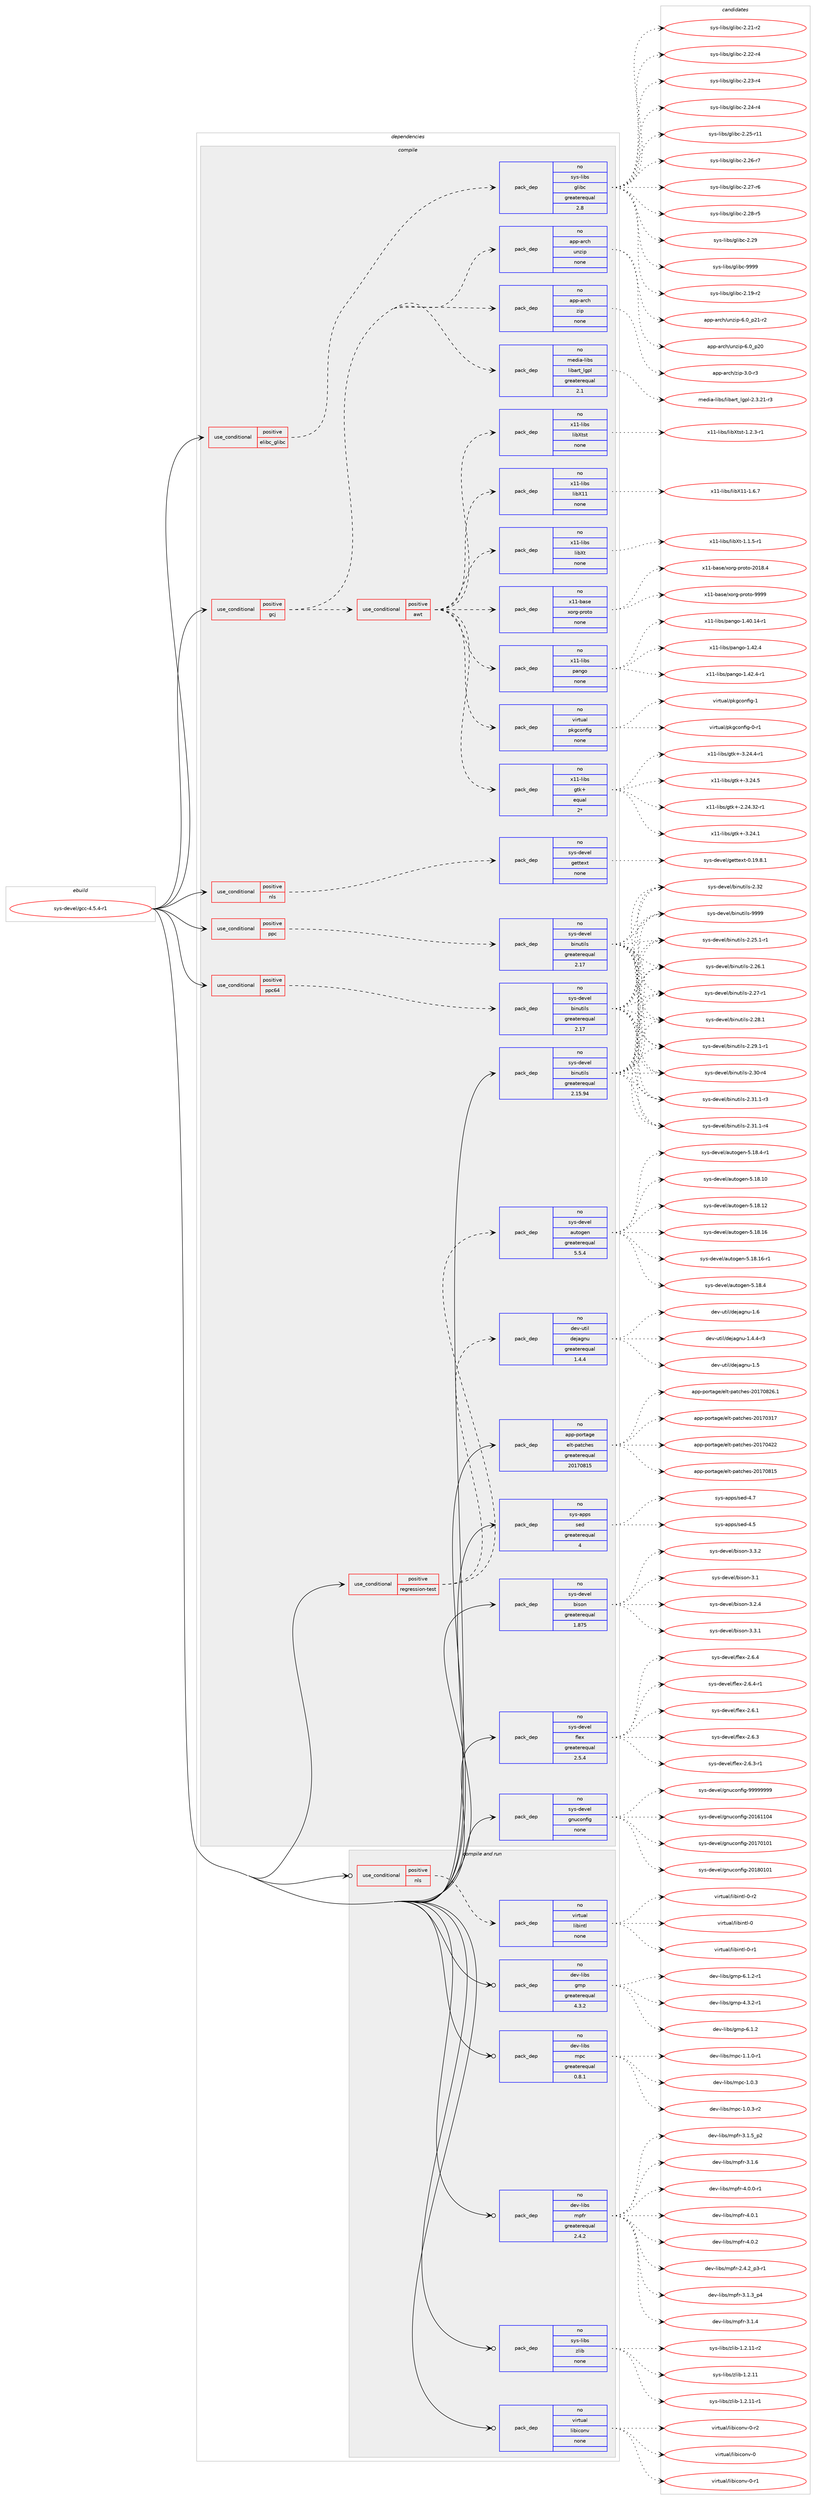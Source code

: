 digraph prolog {

# *************
# Graph options
# *************

newrank=true;
concentrate=true;
compound=true;
graph [rankdir=LR,fontname=Helvetica,fontsize=10,ranksep=1.5];#, ranksep=2.5, nodesep=0.2];
edge  [arrowhead=vee];
node  [fontname=Helvetica,fontsize=10];

# **********
# The ebuild
# **********

subgraph cluster_leftcol {
color=gray;
rank=same;
label=<<i>ebuild</i>>;
id [label="sys-devel/gcc-4.5.4-r1", color=red, width=4, href="../sys-devel/gcc-4.5.4-r1.svg"];
}

# ****************
# The dependencies
# ****************

subgraph cluster_midcol {
color=gray;
label=<<i>dependencies</i>>;
subgraph cluster_compile {
fillcolor="#eeeeee";
style=filled;
label=<<i>compile</i>>;
subgraph cond459634 {
dependency1727759 [label=<<TABLE BORDER="0" CELLBORDER="1" CELLSPACING="0" CELLPADDING="4"><TR><TD ROWSPAN="3" CELLPADDING="10">use_conditional</TD></TR><TR><TD>positive</TD></TR><TR><TD>elibc_glibc</TD></TR></TABLE>>, shape=none, color=red];
subgraph pack1239812 {
dependency1727760 [label=<<TABLE BORDER="0" CELLBORDER="1" CELLSPACING="0" CELLPADDING="4" WIDTH="220"><TR><TD ROWSPAN="6" CELLPADDING="30">pack_dep</TD></TR><TR><TD WIDTH="110">no</TD></TR><TR><TD>sys-libs</TD></TR><TR><TD>glibc</TD></TR><TR><TD>greaterequal</TD></TR><TR><TD>2.8</TD></TR></TABLE>>, shape=none, color=blue];
}
dependency1727759:e -> dependency1727760:w [weight=20,style="dashed",arrowhead="vee"];
}
id:e -> dependency1727759:w [weight=20,style="solid",arrowhead="vee"];
subgraph cond459635 {
dependency1727761 [label=<<TABLE BORDER="0" CELLBORDER="1" CELLSPACING="0" CELLPADDING="4"><TR><TD ROWSPAN="3" CELLPADDING="10">use_conditional</TD></TR><TR><TD>positive</TD></TR><TR><TD>gcj</TD></TR></TABLE>>, shape=none, color=red];
subgraph cond459636 {
dependency1727762 [label=<<TABLE BORDER="0" CELLBORDER="1" CELLSPACING="0" CELLPADDING="4"><TR><TD ROWSPAN="3" CELLPADDING="10">use_conditional</TD></TR><TR><TD>positive</TD></TR><TR><TD>awt</TD></TR></TABLE>>, shape=none, color=red];
subgraph pack1239813 {
dependency1727763 [label=<<TABLE BORDER="0" CELLBORDER="1" CELLSPACING="0" CELLPADDING="4" WIDTH="220"><TR><TD ROWSPAN="6" CELLPADDING="30">pack_dep</TD></TR><TR><TD WIDTH="110">no</TD></TR><TR><TD>x11-base</TD></TR><TR><TD>xorg-proto</TD></TR><TR><TD>none</TD></TR><TR><TD></TD></TR></TABLE>>, shape=none, color=blue];
}
dependency1727762:e -> dependency1727763:w [weight=20,style="dashed",arrowhead="vee"];
subgraph pack1239814 {
dependency1727764 [label=<<TABLE BORDER="0" CELLBORDER="1" CELLSPACING="0" CELLPADDING="4" WIDTH="220"><TR><TD ROWSPAN="6" CELLPADDING="30">pack_dep</TD></TR><TR><TD WIDTH="110">no</TD></TR><TR><TD>x11-libs</TD></TR><TR><TD>libXt</TD></TR><TR><TD>none</TD></TR><TR><TD></TD></TR></TABLE>>, shape=none, color=blue];
}
dependency1727762:e -> dependency1727764:w [weight=20,style="dashed",arrowhead="vee"];
subgraph pack1239815 {
dependency1727765 [label=<<TABLE BORDER="0" CELLBORDER="1" CELLSPACING="0" CELLPADDING="4" WIDTH="220"><TR><TD ROWSPAN="6" CELLPADDING="30">pack_dep</TD></TR><TR><TD WIDTH="110">no</TD></TR><TR><TD>x11-libs</TD></TR><TR><TD>libX11</TD></TR><TR><TD>none</TD></TR><TR><TD></TD></TR></TABLE>>, shape=none, color=blue];
}
dependency1727762:e -> dependency1727765:w [weight=20,style="dashed",arrowhead="vee"];
subgraph pack1239816 {
dependency1727766 [label=<<TABLE BORDER="0" CELLBORDER="1" CELLSPACING="0" CELLPADDING="4" WIDTH="220"><TR><TD ROWSPAN="6" CELLPADDING="30">pack_dep</TD></TR><TR><TD WIDTH="110">no</TD></TR><TR><TD>x11-libs</TD></TR><TR><TD>libXtst</TD></TR><TR><TD>none</TD></TR><TR><TD></TD></TR></TABLE>>, shape=none, color=blue];
}
dependency1727762:e -> dependency1727766:w [weight=20,style="dashed",arrowhead="vee"];
subgraph pack1239817 {
dependency1727767 [label=<<TABLE BORDER="0" CELLBORDER="1" CELLSPACING="0" CELLPADDING="4" WIDTH="220"><TR><TD ROWSPAN="6" CELLPADDING="30">pack_dep</TD></TR><TR><TD WIDTH="110">no</TD></TR><TR><TD>x11-libs</TD></TR><TR><TD>gtk+</TD></TR><TR><TD>equal</TD></TR><TR><TD>2*</TD></TR></TABLE>>, shape=none, color=blue];
}
dependency1727762:e -> dependency1727767:w [weight=20,style="dashed",arrowhead="vee"];
subgraph pack1239818 {
dependency1727768 [label=<<TABLE BORDER="0" CELLBORDER="1" CELLSPACING="0" CELLPADDING="4" WIDTH="220"><TR><TD ROWSPAN="6" CELLPADDING="30">pack_dep</TD></TR><TR><TD WIDTH="110">no</TD></TR><TR><TD>virtual</TD></TR><TR><TD>pkgconfig</TD></TR><TR><TD>none</TD></TR><TR><TD></TD></TR></TABLE>>, shape=none, color=blue];
}
dependency1727762:e -> dependency1727768:w [weight=20,style="dashed",arrowhead="vee"];
subgraph pack1239819 {
dependency1727769 [label=<<TABLE BORDER="0" CELLBORDER="1" CELLSPACING="0" CELLPADDING="4" WIDTH="220"><TR><TD ROWSPAN="6" CELLPADDING="30">pack_dep</TD></TR><TR><TD WIDTH="110">no</TD></TR><TR><TD>x11-libs</TD></TR><TR><TD>pango</TD></TR><TR><TD>none</TD></TR><TR><TD></TD></TR></TABLE>>, shape=none, color=blue];
}
dependency1727762:e -> dependency1727769:w [weight=20,style="dashed",arrowhead="vee"];
}
dependency1727761:e -> dependency1727762:w [weight=20,style="dashed",arrowhead="vee"];
subgraph pack1239820 {
dependency1727770 [label=<<TABLE BORDER="0" CELLBORDER="1" CELLSPACING="0" CELLPADDING="4" WIDTH="220"><TR><TD ROWSPAN="6" CELLPADDING="30">pack_dep</TD></TR><TR><TD WIDTH="110">no</TD></TR><TR><TD>media-libs</TD></TR><TR><TD>libart_lgpl</TD></TR><TR><TD>greaterequal</TD></TR><TR><TD>2.1</TD></TR></TABLE>>, shape=none, color=blue];
}
dependency1727761:e -> dependency1727770:w [weight=20,style="dashed",arrowhead="vee"];
subgraph pack1239821 {
dependency1727771 [label=<<TABLE BORDER="0" CELLBORDER="1" CELLSPACING="0" CELLPADDING="4" WIDTH="220"><TR><TD ROWSPAN="6" CELLPADDING="30">pack_dep</TD></TR><TR><TD WIDTH="110">no</TD></TR><TR><TD>app-arch</TD></TR><TR><TD>zip</TD></TR><TR><TD>none</TD></TR><TR><TD></TD></TR></TABLE>>, shape=none, color=blue];
}
dependency1727761:e -> dependency1727771:w [weight=20,style="dashed",arrowhead="vee"];
subgraph pack1239822 {
dependency1727772 [label=<<TABLE BORDER="0" CELLBORDER="1" CELLSPACING="0" CELLPADDING="4" WIDTH="220"><TR><TD ROWSPAN="6" CELLPADDING="30">pack_dep</TD></TR><TR><TD WIDTH="110">no</TD></TR><TR><TD>app-arch</TD></TR><TR><TD>unzip</TD></TR><TR><TD>none</TD></TR><TR><TD></TD></TR></TABLE>>, shape=none, color=blue];
}
dependency1727761:e -> dependency1727772:w [weight=20,style="dashed",arrowhead="vee"];
}
id:e -> dependency1727761:w [weight=20,style="solid",arrowhead="vee"];
subgraph cond459637 {
dependency1727773 [label=<<TABLE BORDER="0" CELLBORDER="1" CELLSPACING="0" CELLPADDING="4"><TR><TD ROWSPAN="3" CELLPADDING="10">use_conditional</TD></TR><TR><TD>positive</TD></TR><TR><TD>nls</TD></TR></TABLE>>, shape=none, color=red];
subgraph pack1239823 {
dependency1727774 [label=<<TABLE BORDER="0" CELLBORDER="1" CELLSPACING="0" CELLPADDING="4" WIDTH="220"><TR><TD ROWSPAN="6" CELLPADDING="30">pack_dep</TD></TR><TR><TD WIDTH="110">no</TD></TR><TR><TD>sys-devel</TD></TR><TR><TD>gettext</TD></TR><TR><TD>none</TD></TR><TR><TD></TD></TR></TABLE>>, shape=none, color=blue];
}
dependency1727773:e -> dependency1727774:w [weight=20,style="dashed",arrowhead="vee"];
}
id:e -> dependency1727773:w [weight=20,style="solid",arrowhead="vee"];
subgraph cond459638 {
dependency1727775 [label=<<TABLE BORDER="0" CELLBORDER="1" CELLSPACING="0" CELLPADDING="4"><TR><TD ROWSPAN="3" CELLPADDING="10">use_conditional</TD></TR><TR><TD>positive</TD></TR><TR><TD>ppc</TD></TR></TABLE>>, shape=none, color=red];
subgraph pack1239824 {
dependency1727776 [label=<<TABLE BORDER="0" CELLBORDER="1" CELLSPACING="0" CELLPADDING="4" WIDTH="220"><TR><TD ROWSPAN="6" CELLPADDING="30">pack_dep</TD></TR><TR><TD WIDTH="110">no</TD></TR><TR><TD>sys-devel</TD></TR><TR><TD>binutils</TD></TR><TR><TD>greaterequal</TD></TR><TR><TD>2.17</TD></TR></TABLE>>, shape=none, color=blue];
}
dependency1727775:e -> dependency1727776:w [weight=20,style="dashed",arrowhead="vee"];
}
id:e -> dependency1727775:w [weight=20,style="solid",arrowhead="vee"];
subgraph cond459639 {
dependency1727777 [label=<<TABLE BORDER="0" CELLBORDER="1" CELLSPACING="0" CELLPADDING="4"><TR><TD ROWSPAN="3" CELLPADDING="10">use_conditional</TD></TR><TR><TD>positive</TD></TR><TR><TD>ppc64</TD></TR></TABLE>>, shape=none, color=red];
subgraph pack1239825 {
dependency1727778 [label=<<TABLE BORDER="0" CELLBORDER="1" CELLSPACING="0" CELLPADDING="4" WIDTH="220"><TR><TD ROWSPAN="6" CELLPADDING="30">pack_dep</TD></TR><TR><TD WIDTH="110">no</TD></TR><TR><TD>sys-devel</TD></TR><TR><TD>binutils</TD></TR><TR><TD>greaterequal</TD></TR><TR><TD>2.17</TD></TR></TABLE>>, shape=none, color=blue];
}
dependency1727777:e -> dependency1727778:w [weight=20,style="dashed",arrowhead="vee"];
}
id:e -> dependency1727777:w [weight=20,style="solid",arrowhead="vee"];
subgraph cond459640 {
dependency1727779 [label=<<TABLE BORDER="0" CELLBORDER="1" CELLSPACING="0" CELLPADDING="4"><TR><TD ROWSPAN="3" CELLPADDING="10">use_conditional</TD></TR><TR><TD>positive</TD></TR><TR><TD>regression-test</TD></TR></TABLE>>, shape=none, color=red];
subgraph pack1239826 {
dependency1727780 [label=<<TABLE BORDER="0" CELLBORDER="1" CELLSPACING="0" CELLPADDING="4" WIDTH="220"><TR><TD ROWSPAN="6" CELLPADDING="30">pack_dep</TD></TR><TR><TD WIDTH="110">no</TD></TR><TR><TD>dev-util</TD></TR><TR><TD>dejagnu</TD></TR><TR><TD>greaterequal</TD></TR><TR><TD>1.4.4</TD></TR></TABLE>>, shape=none, color=blue];
}
dependency1727779:e -> dependency1727780:w [weight=20,style="dashed",arrowhead="vee"];
subgraph pack1239827 {
dependency1727781 [label=<<TABLE BORDER="0" CELLBORDER="1" CELLSPACING="0" CELLPADDING="4" WIDTH="220"><TR><TD ROWSPAN="6" CELLPADDING="30">pack_dep</TD></TR><TR><TD WIDTH="110">no</TD></TR><TR><TD>sys-devel</TD></TR><TR><TD>autogen</TD></TR><TR><TD>greaterequal</TD></TR><TR><TD>5.5.4</TD></TR></TABLE>>, shape=none, color=blue];
}
dependency1727779:e -> dependency1727781:w [weight=20,style="dashed",arrowhead="vee"];
}
id:e -> dependency1727779:w [weight=20,style="solid",arrowhead="vee"];
subgraph pack1239828 {
dependency1727782 [label=<<TABLE BORDER="0" CELLBORDER="1" CELLSPACING="0" CELLPADDING="4" WIDTH="220"><TR><TD ROWSPAN="6" CELLPADDING="30">pack_dep</TD></TR><TR><TD WIDTH="110">no</TD></TR><TR><TD>app-portage</TD></TR><TR><TD>elt-patches</TD></TR><TR><TD>greaterequal</TD></TR><TR><TD>20170815</TD></TR></TABLE>>, shape=none, color=blue];
}
id:e -> dependency1727782:w [weight=20,style="solid",arrowhead="vee"];
subgraph pack1239829 {
dependency1727783 [label=<<TABLE BORDER="0" CELLBORDER="1" CELLSPACING="0" CELLPADDING="4" WIDTH="220"><TR><TD ROWSPAN="6" CELLPADDING="30">pack_dep</TD></TR><TR><TD WIDTH="110">no</TD></TR><TR><TD>sys-apps</TD></TR><TR><TD>sed</TD></TR><TR><TD>greaterequal</TD></TR><TR><TD>4</TD></TR></TABLE>>, shape=none, color=blue];
}
id:e -> dependency1727783:w [weight=20,style="solid",arrowhead="vee"];
subgraph pack1239830 {
dependency1727784 [label=<<TABLE BORDER="0" CELLBORDER="1" CELLSPACING="0" CELLPADDING="4" WIDTH="220"><TR><TD ROWSPAN="6" CELLPADDING="30">pack_dep</TD></TR><TR><TD WIDTH="110">no</TD></TR><TR><TD>sys-devel</TD></TR><TR><TD>binutils</TD></TR><TR><TD>greaterequal</TD></TR><TR><TD>2.15.94</TD></TR></TABLE>>, shape=none, color=blue];
}
id:e -> dependency1727784:w [weight=20,style="solid",arrowhead="vee"];
subgraph pack1239831 {
dependency1727785 [label=<<TABLE BORDER="0" CELLBORDER="1" CELLSPACING="0" CELLPADDING="4" WIDTH="220"><TR><TD ROWSPAN="6" CELLPADDING="30">pack_dep</TD></TR><TR><TD WIDTH="110">no</TD></TR><TR><TD>sys-devel</TD></TR><TR><TD>bison</TD></TR><TR><TD>greaterequal</TD></TR><TR><TD>1.875</TD></TR></TABLE>>, shape=none, color=blue];
}
id:e -> dependency1727785:w [weight=20,style="solid",arrowhead="vee"];
subgraph pack1239832 {
dependency1727786 [label=<<TABLE BORDER="0" CELLBORDER="1" CELLSPACING="0" CELLPADDING="4" WIDTH="220"><TR><TD ROWSPAN="6" CELLPADDING="30">pack_dep</TD></TR><TR><TD WIDTH="110">no</TD></TR><TR><TD>sys-devel</TD></TR><TR><TD>flex</TD></TR><TR><TD>greaterequal</TD></TR><TR><TD>2.5.4</TD></TR></TABLE>>, shape=none, color=blue];
}
id:e -> dependency1727786:w [weight=20,style="solid",arrowhead="vee"];
subgraph pack1239833 {
dependency1727787 [label=<<TABLE BORDER="0" CELLBORDER="1" CELLSPACING="0" CELLPADDING="4" WIDTH="220"><TR><TD ROWSPAN="6" CELLPADDING="30">pack_dep</TD></TR><TR><TD WIDTH="110">no</TD></TR><TR><TD>sys-devel</TD></TR><TR><TD>gnuconfig</TD></TR><TR><TD>none</TD></TR><TR><TD></TD></TR></TABLE>>, shape=none, color=blue];
}
id:e -> dependency1727787:w [weight=20,style="solid",arrowhead="vee"];
}
subgraph cluster_compileandrun {
fillcolor="#eeeeee";
style=filled;
label=<<i>compile and run</i>>;
subgraph cond459641 {
dependency1727788 [label=<<TABLE BORDER="0" CELLBORDER="1" CELLSPACING="0" CELLPADDING="4"><TR><TD ROWSPAN="3" CELLPADDING="10">use_conditional</TD></TR><TR><TD>positive</TD></TR><TR><TD>nls</TD></TR></TABLE>>, shape=none, color=red];
subgraph pack1239834 {
dependency1727789 [label=<<TABLE BORDER="0" CELLBORDER="1" CELLSPACING="0" CELLPADDING="4" WIDTH="220"><TR><TD ROWSPAN="6" CELLPADDING="30">pack_dep</TD></TR><TR><TD WIDTH="110">no</TD></TR><TR><TD>virtual</TD></TR><TR><TD>libintl</TD></TR><TR><TD>none</TD></TR><TR><TD></TD></TR></TABLE>>, shape=none, color=blue];
}
dependency1727788:e -> dependency1727789:w [weight=20,style="dashed",arrowhead="vee"];
}
id:e -> dependency1727788:w [weight=20,style="solid",arrowhead="odotvee"];
subgraph pack1239835 {
dependency1727790 [label=<<TABLE BORDER="0" CELLBORDER="1" CELLSPACING="0" CELLPADDING="4" WIDTH="220"><TR><TD ROWSPAN="6" CELLPADDING="30">pack_dep</TD></TR><TR><TD WIDTH="110">no</TD></TR><TR><TD>dev-libs</TD></TR><TR><TD>gmp</TD></TR><TR><TD>greaterequal</TD></TR><TR><TD>4.3.2</TD></TR></TABLE>>, shape=none, color=blue];
}
id:e -> dependency1727790:w [weight=20,style="solid",arrowhead="odotvee"];
subgraph pack1239836 {
dependency1727791 [label=<<TABLE BORDER="0" CELLBORDER="1" CELLSPACING="0" CELLPADDING="4" WIDTH="220"><TR><TD ROWSPAN="6" CELLPADDING="30">pack_dep</TD></TR><TR><TD WIDTH="110">no</TD></TR><TR><TD>dev-libs</TD></TR><TR><TD>mpc</TD></TR><TR><TD>greaterequal</TD></TR><TR><TD>0.8.1</TD></TR></TABLE>>, shape=none, color=blue];
}
id:e -> dependency1727791:w [weight=20,style="solid",arrowhead="odotvee"];
subgraph pack1239837 {
dependency1727792 [label=<<TABLE BORDER="0" CELLBORDER="1" CELLSPACING="0" CELLPADDING="4" WIDTH="220"><TR><TD ROWSPAN="6" CELLPADDING="30">pack_dep</TD></TR><TR><TD WIDTH="110">no</TD></TR><TR><TD>dev-libs</TD></TR><TR><TD>mpfr</TD></TR><TR><TD>greaterequal</TD></TR><TR><TD>2.4.2</TD></TR></TABLE>>, shape=none, color=blue];
}
id:e -> dependency1727792:w [weight=20,style="solid",arrowhead="odotvee"];
subgraph pack1239838 {
dependency1727793 [label=<<TABLE BORDER="0" CELLBORDER="1" CELLSPACING="0" CELLPADDING="4" WIDTH="220"><TR><TD ROWSPAN="6" CELLPADDING="30">pack_dep</TD></TR><TR><TD WIDTH="110">no</TD></TR><TR><TD>sys-libs</TD></TR><TR><TD>zlib</TD></TR><TR><TD>none</TD></TR><TR><TD></TD></TR></TABLE>>, shape=none, color=blue];
}
id:e -> dependency1727793:w [weight=20,style="solid",arrowhead="odotvee"];
subgraph pack1239839 {
dependency1727794 [label=<<TABLE BORDER="0" CELLBORDER="1" CELLSPACING="0" CELLPADDING="4" WIDTH="220"><TR><TD ROWSPAN="6" CELLPADDING="30">pack_dep</TD></TR><TR><TD WIDTH="110">no</TD></TR><TR><TD>virtual</TD></TR><TR><TD>libiconv</TD></TR><TR><TD>none</TD></TR><TR><TD></TD></TR></TABLE>>, shape=none, color=blue];
}
id:e -> dependency1727794:w [weight=20,style="solid",arrowhead="odotvee"];
}
subgraph cluster_run {
fillcolor="#eeeeee";
style=filled;
label=<<i>run</i>>;
}
}

# **************
# The candidates
# **************

subgraph cluster_choices {
rank=same;
color=gray;
label=<<i>candidates</i>>;

subgraph choice1239812 {
color=black;
nodesep=1;
choice115121115451081059811547103108105989945504649574511450 [label="sys-libs/glibc-2.19-r2", color=red, width=4,href="../sys-libs/glibc-2.19-r2.svg"];
choice115121115451081059811547103108105989945504650494511450 [label="sys-libs/glibc-2.21-r2", color=red, width=4,href="../sys-libs/glibc-2.21-r2.svg"];
choice115121115451081059811547103108105989945504650504511452 [label="sys-libs/glibc-2.22-r4", color=red, width=4,href="../sys-libs/glibc-2.22-r4.svg"];
choice115121115451081059811547103108105989945504650514511452 [label="sys-libs/glibc-2.23-r4", color=red, width=4,href="../sys-libs/glibc-2.23-r4.svg"];
choice115121115451081059811547103108105989945504650524511452 [label="sys-libs/glibc-2.24-r4", color=red, width=4,href="../sys-libs/glibc-2.24-r4.svg"];
choice11512111545108105981154710310810598994550465053451144949 [label="sys-libs/glibc-2.25-r11", color=red, width=4,href="../sys-libs/glibc-2.25-r11.svg"];
choice115121115451081059811547103108105989945504650544511455 [label="sys-libs/glibc-2.26-r7", color=red, width=4,href="../sys-libs/glibc-2.26-r7.svg"];
choice115121115451081059811547103108105989945504650554511454 [label="sys-libs/glibc-2.27-r6", color=red, width=4,href="../sys-libs/glibc-2.27-r6.svg"];
choice115121115451081059811547103108105989945504650564511453 [label="sys-libs/glibc-2.28-r5", color=red, width=4,href="../sys-libs/glibc-2.28-r5.svg"];
choice11512111545108105981154710310810598994550465057 [label="sys-libs/glibc-2.29", color=red, width=4,href="../sys-libs/glibc-2.29.svg"];
choice11512111545108105981154710310810598994557575757 [label="sys-libs/glibc-9999", color=red, width=4,href="../sys-libs/glibc-9999.svg"];
dependency1727760:e -> choice115121115451081059811547103108105989945504649574511450:w [style=dotted,weight="100"];
dependency1727760:e -> choice115121115451081059811547103108105989945504650494511450:w [style=dotted,weight="100"];
dependency1727760:e -> choice115121115451081059811547103108105989945504650504511452:w [style=dotted,weight="100"];
dependency1727760:e -> choice115121115451081059811547103108105989945504650514511452:w [style=dotted,weight="100"];
dependency1727760:e -> choice115121115451081059811547103108105989945504650524511452:w [style=dotted,weight="100"];
dependency1727760:e -> choice11512111545108105981154710310810598994550465053451144949:w [style=dotted,weight="100"];
dependency1727760:e -> choice115121115451081059811547103108105989945504650544511455:w [style=dotted,weight="100"];
dependency1727760:e -> choice115121115451081059811547103108105989945504650554511454:w [style=dotted,weight="100"];
dependency1727760:e -> choice115121115451081059811547103108105989945504650564511453:w [style=dotted,weight="100"];
dependency1727760:e -> choice11512111545108105981154710310810598994550465057:w [style=dotted,weight="100"];
dependency1727760:e -> choice11512111545108105981154710310810598994557575757:w [style=dotted,weight="100"];
}
subgraph choice1239813 {
color=black;
nodesep=1;
choice1204949459897115101471201111141034511211411111611145504849564652 [label="x11-base/xorg-proto-2018.4", color=red, width=4,href="../x11-base/xorg-proto-2018.4.svg"];
choice120494945989711510147120111114103451121141111161114557575757 [label="x11-base/xorg-proto-9999", color=red, width=4,href="../x11-base/xorg-proto-9999.svg"];
dependency1727763:e -> choice1204949459897115101471201111141034511211411111611145504849564652:w [style=dotted,weight="100"];
dependency1727763:e -> choice120494945989711510147120111114103451121141111161114557575757:w [style=dotted,weight="100"];
}
subgraph choice1239814 {
color=black;
nodesep=1;
choice120494945108105981154710810598881164549464946534511449 [label="x11-libs/libXt-1.1.5-r1", color=red, width=4,href="../x11-libs/libXt-1.1.5-r1.svg"];
dependency1727764:e -> choice120494945108105981154710810598881164549464946534511449:w [style=dotted,weight="100"];
}
subgraph choice1239815 {
color=black;
nodesep=1;
choice120494945108105981154710810598884949454946544655 [label="x11-libs/libX11-1.6.7", color=red, width=4,href="../x11-libs/libX11-1.6.7.svg"];
dependency1727765:e -> choice120494945108105981154710810598884949454946544655:w [style=dotted,weight="100"];
}
subgraph choice1239816 {
color=black;
nodesep=1;
choice120494945108105981154710810598881161151164549465046514511449 [label="x11-libs/libXtst-1.2.3-r1", color=red, width=4,href="../x11-libs/libXtst-1.2.3-r1.svg"];
dependency1727766:e -> choice120494945108105981154710810598881161151164549465046514511449:w [style=dotted,weight="100"];
}
subgraph choice1239817 {
color=black;
nodesep=1;
choice12049494510810598115471031161074345504650524651504511449 [label="x11-libs/gtk+-2.24.32-r1", color=red, width=4,href="../x11-libs/gtk+-2.24.32-r1.svg"];
choice12049494510810598115471031161074345514650524649 [label="x11-libs/gtk+-3.24.1", color=red, width=4,href="../x11-libs/gtk+-3.24.1.svg"];
choice120494945108105981154710311610743455146505246524511449 [label="x11-libs/gtk+-3.24.4-r1", color=red, width=4,href="../x11-libs/gtk+-3.24.4-r1.svg"];
choice12049494510810598115471031161074345514650524653 [label="x11-libs/gtk+-3.24.5", color=red, width=4,href="../x11-libs/gtk+-3.24.5.svg"];
dependency1727767:e -> choice12049494510810598115471031161074345504650524651504511449:w [style=dotted,weight="100"];
dependency1727767:e -> choice12049494510810598115471031161074345514650524649:w [style=dotted,weight="100"];
dependency1727767:e -> choice120494945108105981154710311610743455146505246524511449:w [style=dotted,weight="100"];
dependency1727767:e -> choice12049494510810598115471031161074345514650524653:w [style=dotted,weight="100"];
}
subgraph choice1239818 {
color=black;
nodesep=1;
choice11810511411611797108471121071039911111010210510345484511449 [label="virtual/pkgconfig-0-r1", color=red, width=4,href="../virtual/pkgconfig-0-r1.svg"];
choice1181051141161179710847112107103991111101021051034549 [label="virtual/pkgconfig-1", color=red, width=4,href="../virtual/pkgconfig-1.svg"];
dependency1727768:e -> choice11810511411611797108471121071039911111010210510345484511449:w [style=dotted,weight="100"];
dependency1727768:e -> choice1181051141161179710847112107103991111101021051034549:w [style=dotted,weight="100"];
}
subgraph choice1239819 {
color=black;
nodesep=1;
choice12049494510810598115471129711010311145494652484649524511449 [label="x11-libs/pango-1.40.14-r1", color=red, width=4,href="../x11-libs/pango-1.40.14-r1.svg"];
choice12049494510810598115471129711010311145494652504652 [label="x11-libs/pango-1.42.4", color=red, width=4,href="../x11-libs/pango-1.42.4.svg"];
choice120494945108105981154711297110103111454946525046524511449 [label="x11-libs/pango-1.42.4-r1", color=red, width=4,href="../x11-libs/pango-1.42.4-r1.svg"];
dependency1727769:e -> choice12049494510810598115471129711010311145494652484649524511449:w [style=dotted,weight="100"];
dependency1727769:e -> choice12049494510810598115471129711010311145494652504652:w [style=dotted,weight="100"];
dependency1727769:e -> choice120494945108105981154711297110103111454946525046524511449:w [style=dotted,weight="100"];
}
subgraph choice1239820 {
color=black;
nodesep=1;
choice10910110010597451081059811547108105989711411695108103112108455046514650494511451 [label="media-libs/libart_lgpl-2.3.21-r3", color=red, width=4,href="../media-libs/libart_lgpl-2.3.21-r3.svg"];
dependency1727770:e -> choice10910110010597451081059811547108105989711411695108103112108455046514650494511451:w [style=dotted,weight="100"];
}
subgraph choice1239821 {
color=black;
nodesep=1;
choice9711211245971149910447122105112455146484511451 [label="app-arch/zip-3.0-r3", color=red, width=4,href="../app-arch/zip-3.0-r3.svg"];
dependency1727771:e -> choice9711211245971149910447122105112455146484511451:w [style=dotted,weight="100"];
}
subgraph choice1239822 {
color=black;
nodesep=1;
choice971121124597114991044711711012210511245544648951125048 [label="app-arch/unzip-6.0_p20", color=red, width=4,href="../app-arch/unzip-6.0_p20.svg"];
choice9711211245971149910447117110122105112455446489511250494511450 [label="app-arch/unzip-6.0_p21-r2", color=red, width=4,href="../app-arch/unzip-6.0_p21-r2.svg"];
dependency1727772:e -> choice971121124597114991044711711012210511245544648951125048:w [style=dotted,weight="100"];
dependency1727772:e -> choice9711211245971149910447117110122105112455446489511250494511450:w [style=dotted,weight="100"];
}
subgraph choice1239823 {
color=black;
nodesep=1;
choice1151211154510010111810110847103101116116101120116454846495746564649 [label="sys-devel/gettext-0.19.8.1", color=red, width=4,href="../sys-devel/gettext-0.19.8.1.svg"];
dependency1727774:e -> choice1151211154510010111810110847103101116116101120116454846495746564649:w [style=dotted,weight="100"];
}
subgraph choice1239824 {
color=black;
nodesep=1;
choice115121115451001011181011084798105110117116105108115455046505346494511449 [label="sys-devel/binutils-2.25.1-r1", color=red, width=4,href="../sys-devel/binutils-2.25.1-r1.svg"];
choice11512111545100101118101108479810511011711610510811545504650544649 [label="sys-devel/binutils-2.26.1", color=red, width=4,href="../sys-devel/binutils-2.26.1.svg"];
choice11512111545100101118101108479810511011711610510811545504650554511449 [label="sys-devel/binutils-2.27-r1", color=red, width=4,href="../sys-devel/binutils-2.27-r1.svg"];
choice11512111545100101118101108479810511011711610510811545504650564649 [label="sys-devel/binutils-2.28.1", color=red, width=4,href="../sys-devel/binutils-2.28.1.svg"];
choice115121115451001011181011084798105110117116105108115455046505746494511449 [label="sys-devel/binutils-2.29.1-r1", color=red, width=4,href="../sys-devel/binutils-2.29.1-r1.svg"];
choice11512111545100101118101108479810511011711610510811545504651484511452 [label="sys-devel/binutils-2.30-r4", color=red, width=4,href="../sys-devel/binutils-2.30-r4.svg"];
choice115121115451001011181011084798105110117116105108115455046514946494511451 [label="sys-devel/binutils-2.31.1-r3", color=red, width=4,href="../sys-devel/binutils-2.31.1-r3.svg"];
choice115121115451001011181011084798105110117116105108115455046514946494511452 [label="sys-devel/binutils-2.31.1-r4", color=red, width=4,href="../sys-devel/binutils-2.31.1-r4.svg"];
choice1151211154510010111810110847981051101171161051081154550465150 [label="sys-devel/binutils-2.32", color=red, width=4,href="../sys-devel/binutils-2.32.svg"];
choice1151211154510010111810110847981051101171161051081154557575757 [label="sys-devel/binutils-9999", color=red, width=4,href="../sys-devel/binutils-9999.svg"];
dependency1727776:e -> choice115121115451001011181011084798105110117116105108115455046505346494511449:w [style=dotted,weight="100"];
dependency1727776:e -> choice11512111545100101118101108479810511011711610510811545504650544649:w [style=dotted,weight="100"];
dependency1727776:e -> choice11512111545100101118101108479810511011711610510811545504650554511449:w [style=dotted,weight="100"];
dependency1727776:e -> choice11512111545100101118101108479810511011711610510811545504650564649:w [style=dotted,weight="100"];
dependency1727776:e -> choice115121115451001011181011084798105110117116105108115455046505746494511449:w [style=dotted,weight="100"];
dependency1727776:e -> choice11512111545100101118101108479810511011711610510811545504651484511452:w [style=dotted,weight="100"];
dependency1727776:e -> choice115121115451001011181011084798105110117116105108115455046514946494511451:w [style=dotted,weight="100"];
dependency1727776:e -> choice115121115451001011181011084798105110117116105108115455046514946494511452:w [style=dotted,weight="100"];
dependency1727776:e -> choice1151211154510010111810110847981051101171161051081154550465150:w [style=dotted,weight="100"];
dependency1727776:e -> choice1151211154510010111810110847981051101171161051081154557575757:w [style=dotted,weight="100"];
}
subgraph choice1239825 {
color=black;
nodesep=1;
choice115121115451001011181011084798105110117116105108115455046505346494511449 [label="sys-devel/binutils-2.25.1-r1", color=red, width=4,href="../sys-devel/binutils-2.25.1-r1.svg"];
choice11512111545100101118101108479810511011711610510811545504650544649 [label="sys-devel/binutils-2.26.1", color=red, width=4,href="../sys-devel/binutils-2.26.1.svg"];
choice11512111545100101118101108479810511011711610510811545504650554511449 [label="sys-devel/binutils-2.27-r1", color=red, width=4,href="../sys-devel/binutils-2.27-r1.svg"];
choice11512111545100101118101108479810511011711610510811545504650564649 [label="sys-devel/binutils-2.28.1", color=red, width=4,href="../sys-devel/binutils-2.28.1.svg"];
choice115121115451001011181011084798105110117116105108115455046505746494511449 [label="sys-devel/binutils-2.29.1-r1", color=red, width=4,href="../sys-devel/binutils-2.29.1-r1.svg"];
choice11512111545100101118101108479810511011711610510811545504651484511452 [label="sys-devel/binutils-2.30-r4", color=red, width=4,href="../sys-devel/binutils-2.30-r4.svg"];
choice115121115451001011181011084798105110117116105108115455046514946494511451 [label="sys-devel/binutils-2.31.1-r3", color=red, width=4,href="../sys-devel/binutils-2.31.1-r3.svg"];
choice115121115451001011181011084798105110117116105108115455046514946494511452 [label="sys-devel/binutils-2.31.1-r4", color=red, width=4,href="../sys-devel/binutils-2.31.1-r4.svg"];
choice1151211154510010111810110847981051101171161051081154550465150 [label="sys-devel/binutils-2.32", color=red, width=4,href="../sys-devel/binutils-2.32.svg"];
choice1151211154510010111810110847981051101171161051081154557575757 [label="sys-devel/binutils-9999", color=red, width=4,href="../sys-devel/binutils-9999.svg"];
dependency1727778:e -> choice115121115451001011181011084798105110117116105108115455046505346494511449:w [style=dotted,weight="100"];
dependency1727778:e -> choice11512111545100101118101108479810511011711610510811545504650544649:w [style=dotted,weight="100"];
dependency1727778:e -> choice11512111545100101118101108479810511011711610510811545504650554511449:w [style=dotted,weight="100"];
dependency1727778:e -> choice11512111545100101118101108479810511011711610510811545504650564649:w [style=dotted,weight="100"];
dependency1727778:e -> choice115121115451001011181011084798105110117116105108115455046505746494511449:w [style=dotted,weight="100"];
dependency1727778:e -> choice11512111545100101118101108479810511011711610510811545504651484511452:w [style=dotted,weight="100"];
dependency1727778:e -> choice115121115451001011181011084798105110117116105108115455046514946494511451:w [style=dotted,weight="100"];
dependency1727778:e -> choice115121115451001011181011084798105110117116105108115455046514946494511452:w [style=dotted,weight="100"];
dependency1727778:e -> choice1151211154510010111810110847981051101171161051081154550465150:w [style=dotted,weight="100"];
dependency1727778:e -> choice1151211154510010111810110847981051101171161051081154557575757:w [style=dotted,weight="100"];
}
subgraph choice1239826 {
color=black;
nodesep=1;
choice1001011184511711610510847100101106971031101174549465246524511451 [label="dev-util/dejagnu-1.4.4-r3", color=red, width=4,href="../dev-util/dejagnu-1.4.4-r3.svg"];
choice10010111845117116105108471001011069710311011745494653 [label="dev-util/dejagnu-1.5", color=red, width=4,href="../dev-util/dejagnu-1.5.svg"];
choice10010111845117116105108471001011069710311011745494654 [label="dev-util/dejagnu-1.6", color=red, width=4,href="../dev-util/dejagnu-1.6.svg"];
dependency1727780:e -> choice1001011184511711610510847100101106971031101174549465246524511451:w [style=dotted,weight="100"];
dependency1727780:e -> choice10010111845117116105108471001011069710311011745494653:w [style=dotted,weight="100"];
dependency1727780:e -> choice10010111845117116105108471001011069710311011745494654:w [style=dotted,weight="100"];
}
subgraph choice1239827 {
color=black;
nodesep=1;
choice1151211154510010111810110847971171161111031011104553464956464948 [label="sys-devel/autogen-5.18.10", color=red, width=4,href="../sys-devel/autogen-5.18.10.svg"];
choice1151211154510010111810110847971171161111031011104553464956464950 [label="sys-devel/autogen-5.18.12", color=red, width=4,href="../sys-devel/autogen-5.18.12.svg"];
choice1151211154510010111810110847971171161111031011104553464956464954 [label="sys-devel/autogen-5.18.16", color=red, width=4,href="../sys-devel/autogen-5.18.16.svg"];
choice11512111545100101118101108479711711611110310111045534649564649544511449 [label="sys-devel/autogen-5.18.16-r1", color=red, width=4,href="../sys-devel/autogen-5.18.16-r1.svg"];
choice11512111545100101118101108479711711611110310111045534649564652 [label="sys-devel/autogen-5.18.4", color=red, width=4,href="../sys-devel/autogen-5.18.4.svg"];
choice115121115451001011181011084797117116111103101110455346495646524511449 [label="sys-devel/autogen-5.18.4-r1", color=red, width=4,href="../sys-devel/autogen-5.18.4-r1.svg"];
dependency1727781:e -> choice1151211154510010111810110847971171161111031011104553464956464948:w [style=dotted,weight="100"];
dependency1727781:e -> choice1151211154510010111810110847971171161111031011104553464956464950:w [style=dotted,weight="100"];
dependency1727781:e -> choice1151211154510010111810110847971171161111031011104553464956464954:w [style=dotted,weight="100"];
dependency1727781:e -> choice11512111545100101118101108479711711611110310111045534649564649544511449:w [style=dotted,weight="100"];
dependency1727781:e -> choice11512111545100101118101108479711711611110310111045534649564652:w [style=dotted,weight="100"];
dependency1727781:e -> choice115121115451001011181011084797117116111103101110455346495646524511449:w [style=dotted,weight="100"];
}
subgraph choice1239828 {
color=black;
nodesep=1;
choice97112112451121111141169710310147101108116451129711699104101115455048495548514955 [label="app-portage/elt-patches-20170317", color=red, width=4,href="../app-portage/elt-patches-20170317.svg"];
choice97112112451121111141169710310147101108116451129711699104101115455048495548525050 [label="app-portage/elt-patches-20170422", color=red, width=4,href="../app-portage/elt-patches-20170422.svg"];
choice97112112451121111141169710310147101108116451129711699104101115455048495548564953 [label="app-portage/elt-patches-20170815", color=red, width=4,href="../app-portage/elt-patches-20170815.svg"];
choice971121124511211111411697103101471011081164511297116991041011154550484955485650544649 [label="app-portage/elt-patches-20170826.1", color=red, width=4,href="../app-portage/elt-patches-20170826.1.svg"];
dependency1727782:e -> choice97112112451121111141169710310147101108116451129711699104101115455048495548514955:w [style=dotted,weight="100"];
dependency1727782:e -> choice97112112451121111141169710310147101108116451129711699104101115455048495548525050:w [style=dotted,weight="100"];
dependency1727782:e -> choice97112112451121111141169710310147101108116451129711699104101115455048495548564953:w [style=dotted,weight="100"];
dependency1727782:e -> choice971121124511211111411697103101471011081164511297116991041011154550484955485650544649:w [style=dotted,weight="100"];
}
subgraph choice1239829 {
color=black;
nodesep=1;
choice11512111545971121121154711510110045524653 [label="sys-apps/sed-4.5", color=red, width=4,href="../sys-apps/sed-4.5.svg"];
choice11512111545971121121154711510110045524655 [label="sys-apps/sed-4.7", color=red, width=4,href="../sys-apps/sed-4.7.svg"];
dependency1727783:e -> choice11512111545971121121154711510110045524653:w [style=dotted,weight="100"];
dependency1727783:e -> choice11512111545971121121154711510110045524655:w [style=dotted,weight="100"];
}
subgraph choice1239830 {
color=black;
nodesep=1;
choice115121115451001011181011084798105110117116105108115455046505346494511449 [label="sys-devel/binutils-2.25.1-r1", color=red, width=4,href="../sys-devel/binutils-2.25.1-r1.svg"];
choice11512111545100101118101108479810511011711610510811545504650544649 [label="sys-devel/binutils-2.26.1", color=red, width=4,href="../sys-devel/binutils-2.26.1.svg"];
choice11512111545100101118101108479810511011711610510811545504650554511449 [label="sys-devel/binutils-2.27-r1", color=red, width=4,href="../sys-devel/binutils-2.27-r1.svg"];
choice11512111545100101118101108479810511011711610510811545504650564649 [label="sys-devel/binutils-2.28.1", color=red, width=4,href="../sys-devel/binutils-2.28.1.svg"];
choice115121115451001011181011084798105110117116105108115455046505746494511449 [label="sys-devel/binutils-2.29.1-r1", color=red, width=4,href="../sys-devel/binutils-2.29.1-r1.svg"];
choice11512111545100101118101108479810511011711610510811545504651484511452 [label="sys-devel/binutils-2.30-r4", color=red, width=4,href="../sys-devel/binutils-2.30-r4.svg"];
choice115121115451001011181011084798105110117116105108115455046514946494511451 [label="sys-devel/binutils-2.31.1-r3", color=red, width=4,href="../sys-devel/binutils-2.31.1-r3.svg"];
choice115121115451001011181011084798105110117116105108115455046514946494511452 [label="sys-devel/binutils-2.31.1-r4", color=red, width=4,href="../sys-devel/binutils-2.31.1-r4.svg"];
choice1151211154510010111810110847981051101171161051081154550465150 [label="sys-devel/binutils-2.32", color=red, width=4,href="../sys-devel/binutils-2.32.svg"];
choice1151211154510010111810110847981051101171161051081154557575757 [label="sys-devel/binutils-9999", color=red, width=4,href="../sys-devel/binutils-9999.svg"];
dependency1727784:e -> choice115121115451001011181011084798105110117116105108115455046505346494511449:w [style=dotted,weight="100"];
dependency1727784:e -> choice11512111545100101118101108479810511011711610510811545504650544649:w [style=dotted,weight="100"];
dependency1727784:e -> choice11512111545100101118101108479810511011711610510811545504650554511449:w [style=dotted,weight="100"];
dependency1727784:e -> choice11512111545100101118101108479810511011711610510811545504650564649:w [style=dotted,weight="100"];
dependency1727784:e -> choice115121115451001011181011084798105110117116105108115455046505746494511449:w [style=dotted,weight="100"];
dependency1727784:e -> choice11512111545100101118101108479810511011711610510811545504651484511452:w [style=dotted,weight="100"];
dependency1727784:e -> choice115121115451001011181011084798105110117116105108115455046514946494511451:w [style=dotted,weight="100"];
dependency1727784:e -> choice115121115451001011181011084798105110117116105108115455046514946494511452:w [style=dotted,weight="100"];
dependency1727784:e -> choice1151211154510010111810110847981051101171161051081154550465150:w [style=dotted,weight="100"];
dependency1727784:e -> choice1151211154510010111810110847981051101171161051081154557575757:w [style=dotted,weight="100"];
}
subgraph choice1239831 {
color=black;
nodesep=1;
choice11512111545100101118101108479810511511111045514649 [label="sys-devel/bison-3.1", color=red, width=4,href="../sys-devel/bison-3.1.svg"];
choice115121115451001011181011084798105115111110455146504652 [label="sys-devel/bison-3.2.4", color=red, width=4,href="../sys-devel/bison-3.2.4.svg"];
choice115121115451001011181011084798105115111110455146514649 [label="sys-devel/bison-3.3.1", color=red, width=4,href="../sys-devel/bison-3.3.1.svg"];
choice115121115451001011181011084798105115111110455146514650 [label="sys-devel/bison-3.3.2", color=red, width=4,href="../sys-devel/bison-3.3.2.svg"];
dependency1727785:e -> choice11512111545100101118101108479810511511111045514649:w [style=dotted,weight="100"];
dependency1727785:e -> choice115121115451001011181011084798105115111110455146504652:w [style=dotted,weight="100"];
dependency1727785:e -> choice115121115451001011181011084798105115111110455146514649:w [style=dotted,weight="100"];
dependency1727785:e -> choice115121115451001011181011084798105115111110455146514650:w [style=dotted,weight="100"];
}
subgraph choice1239832 {
color=black;
nodesep=1;
choice1151211154510010111810110847102108101120455046544649 [label="sys-devel/flex-2.6.1", color=red, width=4,href="../sys-devel/flex-2.6.1.svg"];
choice1151211154510010111810110847102108101120455046544651 [label="sys-devel/flex-2.6.3", color=red, width=4,href="../sys-devel/flex-2.6.3.svg"];
choice11512111545100101118101108471021081011204550465446514511449 [label="sys-devel/flex-2.6.3-r1", color=red, width=4,href="../sys-devel/flex-2.6.3-r1.svg"];
choice1151211154510010111810110847102108101120455046544652 [label="sys-devel/flex-2.6.4", color=red, width=4,href="../sys-devel/flex-2.6.4.svg"];
choice11512111545100101118101108471021081011204550465446524511449 [label="sys-devel/flex-2.6.4-r1", color=red, width=4,href="../sys-devel/flex-2.6.4-r1.svg"];
dependency1727786:e -> choice1151211154510010111810110847102108101120455046544649:w [style=dotted,weight="100"];
dependency1727786:e -> choice1151211154510010111810110847102108101120455046544651:w [style=dotted,weight="100"];
dependency1727786:e -> choice11512111545100101118101108471021081011204550465446514511449:w [style=dotted,weight="100"];
dependency1727786:e -> choice1151211154510010111810110847102108101120455046544652:w [style=dotted,weight="100"];
dependency1727786:e -> choice11512111545100101118101108471021081011204550465446524511449:w [style=dotted,weight="100"];
}
subgraph choice1239833 {
color=black;
nodesep=1;
choice115121115451001011181011084710311011799111110102105103455048495449494852 [label="sys-devel/gnuconfig-20161104", color=red, width=4,href="../sys-devel/gnuconfig-20161104.svg"];
choice115121115451001011181011084710311011799111110102105103455048495548494849 [label="sys-devel/gnuconfig-20170101", color=red, width=4,href="../sys-devel/gnuconfig-20170101.svg"];
choice115121115451001011181011084710311011799111110102105103455048495648494849 [label="sys-devel/gnuconfig-20180101", color=red, width=4,href="../sys-devel/gnuconfig-20180101.svg"];
choice115121115451001011181011084710311011799111110102105103455757575757575757 [label="sys-devel/gnuconfig-99999999", color=red, width=4,href="../sys-devel/gnuconfig-99999999.svg"];
dependency1727787:e -> choice115121115451001011181011084710311011799111110102105103455048495449494852:w [style=dotted,weight="100"];
dependency1727787:e -> choice115121115451001011181011084710311011799111110102105103455048495548494849:w [style=dotted,weight="100"];
dependency1727787:e -> choice115121115451001011181011084710311011799111110102105103455048495648494849:w [style=dotted,weight="100"];
dependency1727787:e -> choice115121115451001011181011084710311011799111110102105103455757575757575757:w [style=dotted,weight="100"];
}
subgraph choice1239834 {
color=black;
nodesep=1;
choice1181051141161179710847108105981051101161084548 [label="virtual/libintl-0", color=red, width=4,href="../virtual/libintl-0.svg"];
choice11810511411611797108471081059810511011610845484511449 [label="virtual/libintl-0-r1", color=red, width=4,href="../virtual/libintl-0-r1.svg"];
choice11810511411611797108471081059810511011610845484511450 [label="virtual/libintl-0-r2", color=red, width=4,href="../virtual/libintl-0-r2.svg"];
dependency1727789:e -> choice1181051141161179710847108105981051101161084548:w [style=dotted,weight="100"];
dependency1727789:e -> choice11810511411611797108471081059810511011610845484511449:w [style=dotted,weight="100"];
dependency1727789:e -> choice11810511411611797108471081059810511011610845484511450:w [style=dotted,weight="100"];
}
subgraph choice1239835 {
color=black;
nodesep=1;
choice1001011184510810598115471031091124552465146504511449 [label="dev-libs/gmp-4.3.2-r1", color=red, width=4,href="../dev-libs/gmp-4.3.2-r1.svg"];
choice100101118451081059811547103109112455446494650 [label="dev-libs/gmp-6.1.2", color=red, width=4,href="../dev-libs/gmp-6.1.2.svg"];
choice1001011184510810598115471031091124554464946504511449 [label="dev-libs/gmp-6.1.2-r1", color=red, width=4,href="../dev-libs/gmp-6.1.2-r1.svg"];
dependency1727790:e -> choice1001011184510810598115471031091124552465146504511449:w [style=dotted,weight="100"];
dependency1727790:e -> choice100101118451081059811547103109112455446494650:w [style=dotted,weight="100"];
dependency1727790:e -> choice1001011184510810598115471031091124554464946504511449:w [style=dotted,weight="100"];
}
subgraph choice1239836 {
color=black;
nodesep=1;
choice10010111845108105981154710911299454946484651 [label="dev-libs/mpc-1.0.3", color=red, width=4,href="../dev-libs/mpc-1.0.3.svg"];
choice100101118451081059811547109112994549464846514511450 [label="dev-libs/mpc-1.0.3-r2", color=red, width=4,href="../dev-libs/mpc-1.0.3-r2.svg"];
choice100101118451081059811547109112994549464946484511449 [label="dev-libs/mpc-1.1.0-r1", color=red, width=4,href="../dev-libs/mpc-1.1.0-r1.svg"];
dependency1727791:e -> choice10010111845108105981154710911299454946484651:w [style=dotted,weight="100"];
dependency1727791:e -> choice100101118451081059811547109112994549464846514511450:w [style=dotted,weight="100"];
dependency1727791:e -> choice100101118451081059811547109112994549464946484511449:w [style=dotted,weight="100"];
}
subgraph choice1239837 {
color=black;
nodesep=1;
choice10010111845108105981154710911210211445504652465095112514511449 [label="dev-libs/mpfr-2.4.2_p3-r1", color=red, width=4,href="../dev-libs/mpfr-2.4.2_p3-r1.svg"];
choice1001011184510810598115471091121021144551464946519511252 [label="dev-libs/mpfr-3.1.3_p4", color=red, width=4,href="../dev-libs/mpfr-3.1.3_p4.svg"];
choice100101118451081059811547109112102114455146494652 [label="dev-libs/mpfr-3.1.4", color=red, width=4,href="../dev-libs/mpfr-3.1.4.svg"];
choice1001011184510810598115471091121021144551464946539511250 [label="dev-libs/mpfr-3.1.5_p2", color=red, width=4,href="../dev-libs/mpfr-3.1.5_p2.svg"];
choice100101118451081059811547109112102114455146494654 [label="dev-libs/mpfr-3.1.6", color=red, width=4,href="../dev-libs/mpfr-3.1.6.svg"];
choice1001011184510810598115471091121021144552464846484511449 [label="dev-libs/mpfr-4.0.0-r1", color=red, width=4,href="../dev-libs/mpfr-4.0.0-r1.svg"];
choice100101118451081059811547109112102114455246484649 [label="dev-libs/mpfr-4.0.1", color=red, width=4,href="../dev-libs/mpfr-4.0.1.svg"];
choice100101118451081059811547109112102114455246484650 [label="dev-libs/mpfr-4.0.2", color=red, width=4,href="../dev-libs/mpfr-4.0.2.svg"];
dependency1727792:e -> choice10010111845108105981154710911210211445504652465095112514511449:w [style=dotted,weight="100"];
dependency1727792:e -> choice1001011184510810598115471091121021144551464946519511252:w [style=dotted,weight="100"];
dependency1727792:e -> choice100101118451081059811547109112102114455146494652:w [style=dotted,weight="100"];
dependency1727792:e -> choice1001011184510810598115471091121021144551464946539511250:w [style=dotted,weight="100"];
dependency1727792:e -> choice100101118451081059811547109112102114455146494654:w [style=dotted,weight="100"];
dependency1727792:e -> choice1001011184510810598115471091121021144552464846484511449:w [style=dotted,weight="100"];
dependency1727792:e -> choice100101118451081059811547109112102114455246484649:w [style=dotted,weight="100"];
dependency1727792:e -> choice100101118451081059811547109112102114455246484650:w [style=dotted,weight="100"];
}
subgraph choice1239838 {
color=black;
nodesep=1;
choice1151211154510810598115471221081059845494650464949 [label="sys-libs/zlib-1.2.11", color=red, width=4,href="../sys-libs/zlib-1.2.11.svg"];
choice11512111545108105981154712210810598454946504649494511449 [label="sys-libs/zlib-1.2.11-r1", color=red, width=4,href="../sys-libs/zlib-1.2.11-r1.svg"];
choice11512111545108105981154712210810598454946504649494511450 [label="sys-libs/zlib-1.2.11-r2", color=red, width=4,href="../sys-libs/zlib-1.2.11-r2.svg"];
dependency1727793:e -> choice1151211154510810598115471221081059845494650464949:w [style=dotted,weight="100"];
dependency1727793:e -> choice11512111545108105981154712210810598454946504649494511449:w [style=dotted,weight="100"];
dependency1727793:e -> choice11512111545108105981154712210810598454946504649494511450:w [style=dotted,weight="100"];
}
subgraph choice1239839 {
color=black;
nodesep=1;
choice118105114116117971084710810598105991111101184548 [label="virtual/libiconv-0", color=red, width=4,href="../virtual/libiconv-0.svg"];
choice1181051141161179710847108105981059911111011845484511449 [label="virtual/libiconv-0-r1", color=red, width=4,href="../virtual/libiconv-0-r1.svg"];
choice1181051141161179710847108105981059911111011845484511450 [label="virtual/libiconv-0-r2", color=red, width=4,href="../virtual/libiconv-0-r2.svg"];
dependency1727794:e -> choice118105114116117971084710810598105991111101184548:w [style=dotted,weight="100"];
dependency1727794:e -> choice1181051141161179710847108105981059911111011845484511449:w [style=dotted,weight="100"];
dependency1727794:e -> choice1181051141161179710847108105981059911111011845484511450:w [style=dotted,weight="100"];
}
}

}
